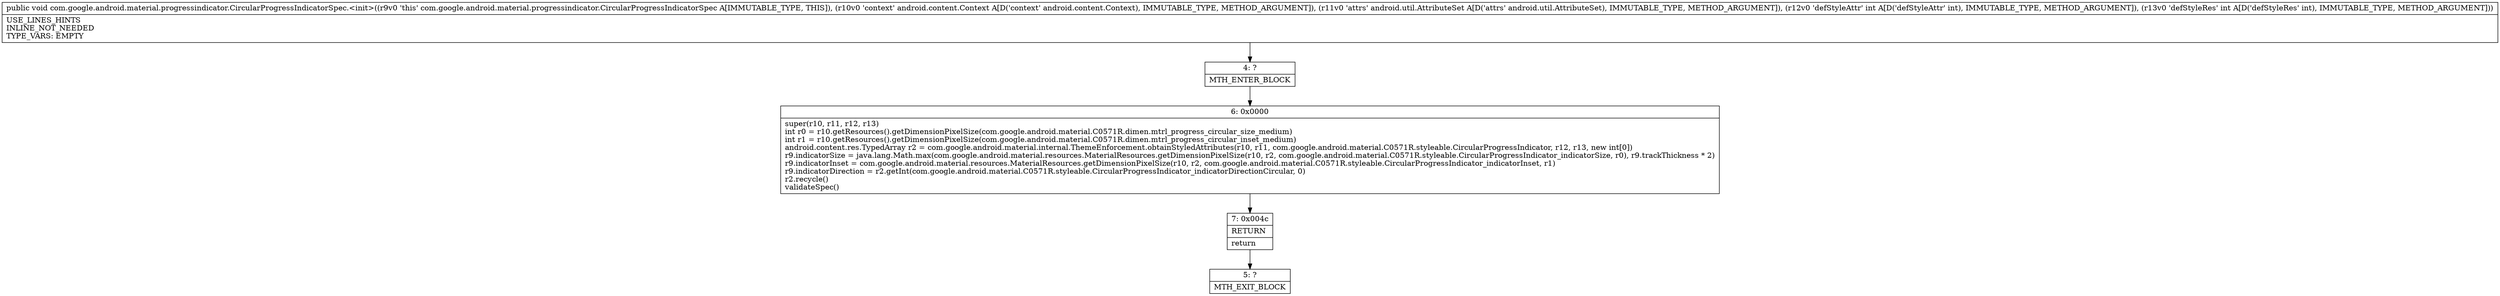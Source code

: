 digraph "CFG forcom.google.android.material.progressindicator.CircularProgressIndicatorSpec.\<init\>(Landroid\/content\/Context;Landroid\/util\/AttributeSet;II)V" {
Node_4 [shape=record,label="{4\:\ ?|MTH_ENTER_BLOCK\l}"];
Node_6 [shape=record,label="{6\:\ 0x0000|super(r10, r11, r12, r13)\lint r0 = r10.getResources().getDimensionPixelSize(com.google.android.material.C0571R.dimen.mtrl_progress_circular_size_medium)\lint r1 = r10.getResources().getDimensionPixelSize(com.google.android.material.C0571R.dimen.mtrl_progress_circular_inset_medium)\landroid.content.res.TypedArray r2 = com.google.android.material.internal.ThemeEnforcement.obtainStyledAttributes(r10, r11, com.google.android.material.C0571R.styleable.CircularProgressIndicator, r12, r13, new int[0])\lr9.indicatorSize = java.lang.Math.max(com.google.android.material.resources.MaterialResources.getDimensionPixelSize(r10, r2, com.google.android.material.C0571R.styleable.CircularProgressIndicator_indicatorSize, r0), r9.trackThickness * 2)\lr9.indicatorInset = com.google.android.material.resources.MaterialResources.getDimensionPixelSize(r10, r2, com.google.android.material.C0571R.styleable.CircularProgressIndicator_indicatorInset, r1)\lr9.indicatorDirection = r2.getInt(com.google.android.material.C0571R.styleable.CircularProgressIndicator_indicatorDirectionCircular, 0)\lr2.recycle()\lvalidateSpec()\l}"];
Node_7 [shape=record,label="{7\:\ 0x004c|RETURN\l|return\l}"];
Node_5 [shape=record,label="{5\:\ ?|MTH_EXIT_BLOCK\l}"];
MethodNode[shape=record,label="{public void com.google.android.material.progressindicator.CircularProgressIndicatorSpec.\<init\>((r9v0 'this' com.google.android.material.progressindicator.CircularProgressIndicatorSpec A[IMMUTABLE_TYPE, THIS]), (r10v0 'context' android.content.Context A[D('context' android.content.Context), IMMUTABLE_TYPE, METHOD_ARGUMENT]), (r11v0 'attrs' android.util.AttributeSet A[D('attrs' android.util.AttributeSet), IMMUTABLE_TYPE, METHOD_ARGUMENT]), (r12v0 'defStyleAttr' int A[D('defStyleAttr' int), IMMUTABLE_TYPE, METHOD_ARGUMENT]), (r13v0 'defStyleRes' int A[D('defStyleRes' int), IMMUTABLE_TYPE, METHOD_ARGUMENT]))  | USE_LINES_HINTS\lINLINE_NOT_NEEDED\lTYPE_VARS: EMPTY\l}"];
MethodNode -> Node_4;Node_4 -> Node_6;
Node_6 -> Node_7;
Node_7 -> Node_5;
}

